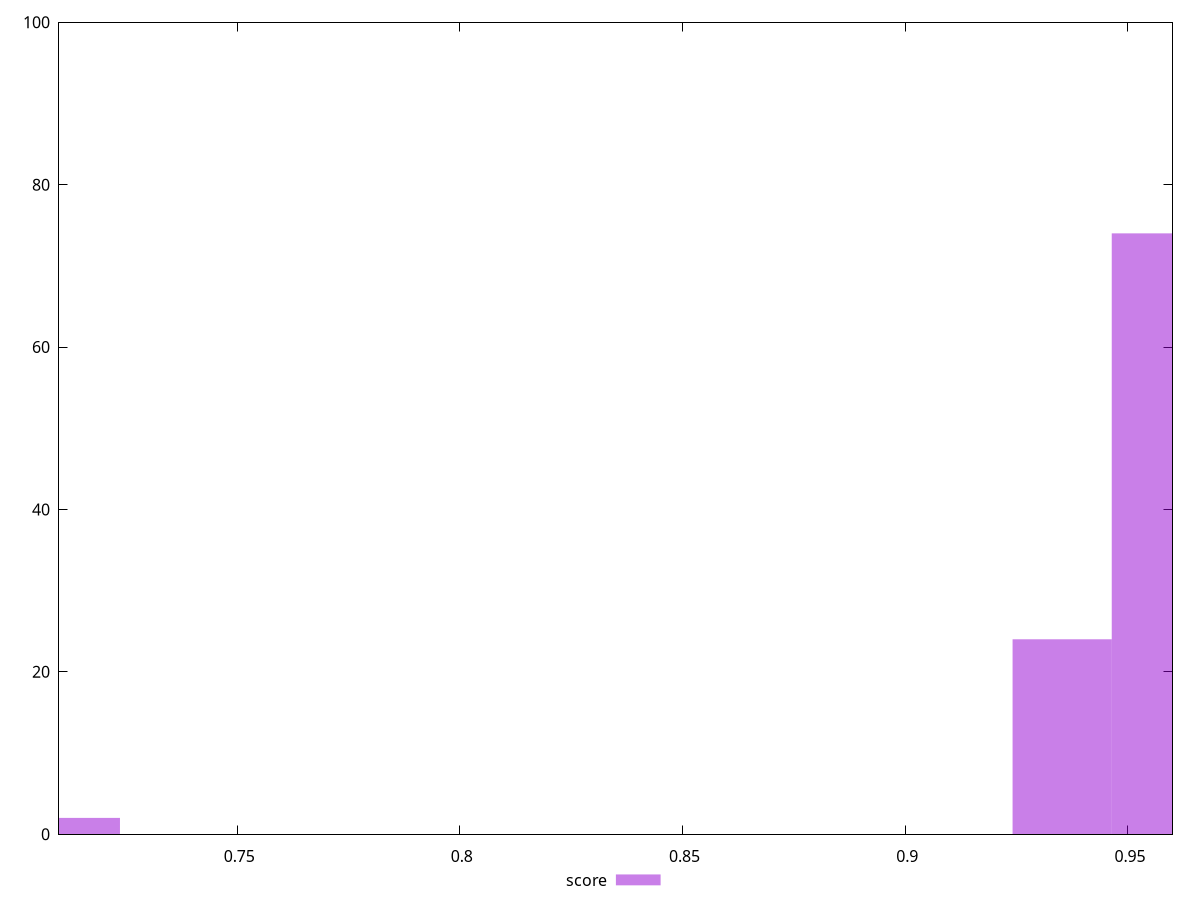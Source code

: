 reset

$score <<EOF
0.7125539716619528 2
0.9574943994207491 74
0.935227087806313 24
EOF

set key outside below
set boxwidth 0.022267311614436024
set xrange [0.71:0.96]
set yrange [0:100]
set trange [0:100]
set style fill transparent solid 0.5 noborder
set terminal svg size 640, 490 enhanced background rgb 'white'
set output "report_00017_2021-02-10T15-08-03.406Z/first-contentful-paint/samples/pages+cached+noadtech/score/histogram.svg"

plot $score title "score" with boxes

reset
